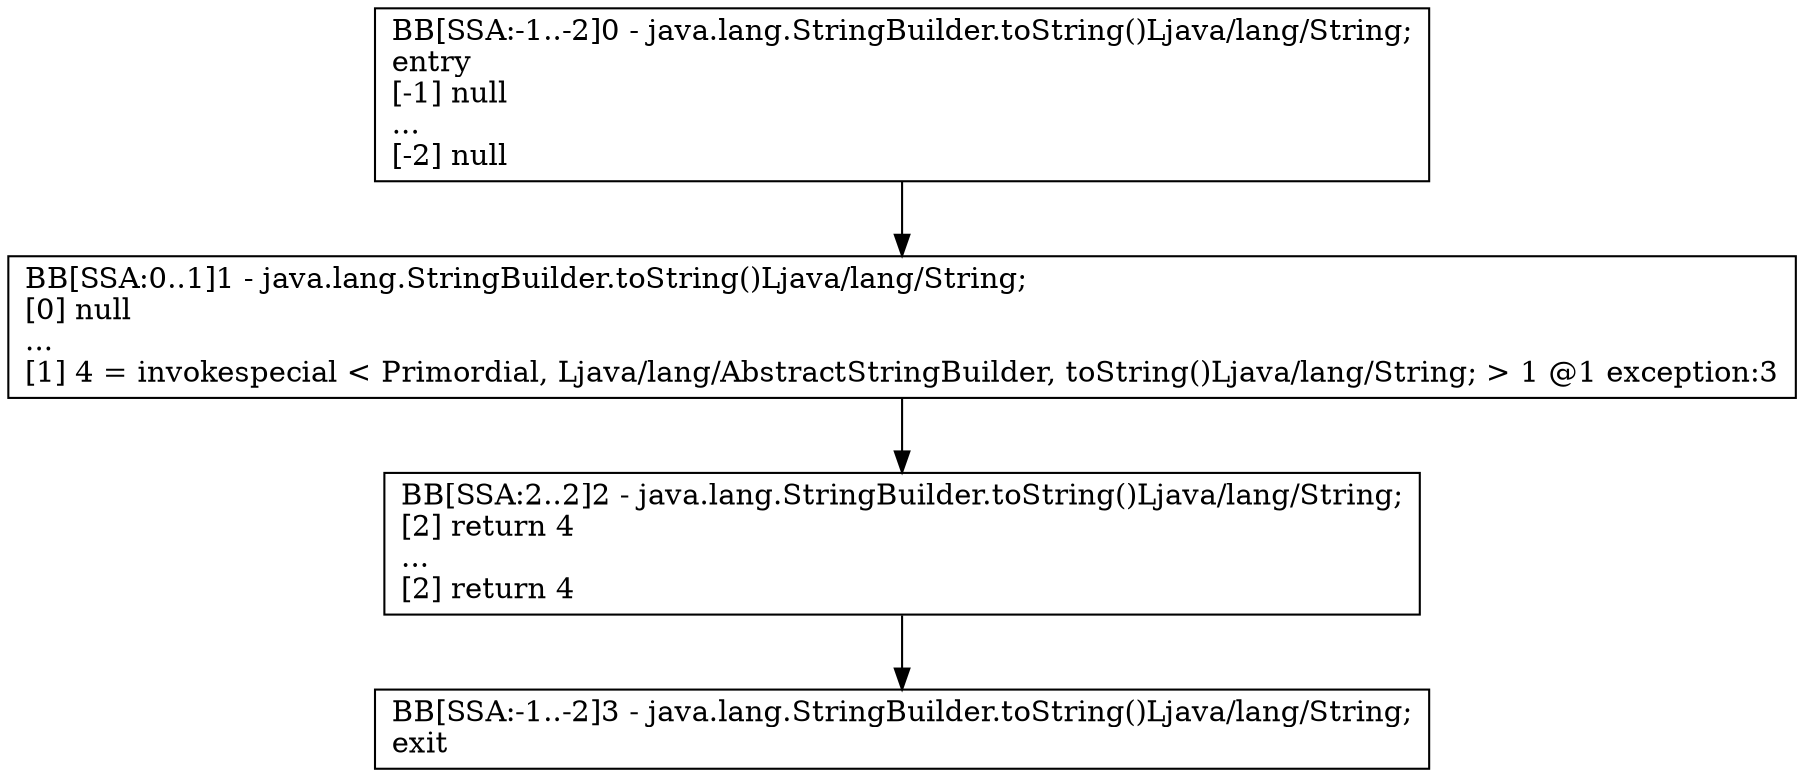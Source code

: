 digraph{
4 [label="BB[SSA:-1..-2]3 - java.lang.StringBuilder.toString()Ljava/lang/String;\lexit\l", shape=box, color=black]
2 [label="BB[SSA:0..1]1 - java.lang.StringBuilder.toString()Ljava/lang/String;\l[0] null\l...\l[1] 4 = invokespecial < Primordial, Ljava/lang/AbstractStringBuilder, toString()Ljava/lang/String; > 1 @1 exception:3\l", shape=box, color=black]
1 [label="BB[SSA:-1..-2]0 - java.lang.StringBuilder.toString()Ljava/lang/String;\lentry\l[-1] null\l...\l[-2] null\l", shape=box, color=black]
3 [label="BB[SSA:2..2]2 - java.lang.StringBuilder.toString()Ljava/lang/String;\l[2] return 4\l...\l[2] return 4\l", shape=box, color=black]
1 -> 2
2 -> 3
3 -> 4
}